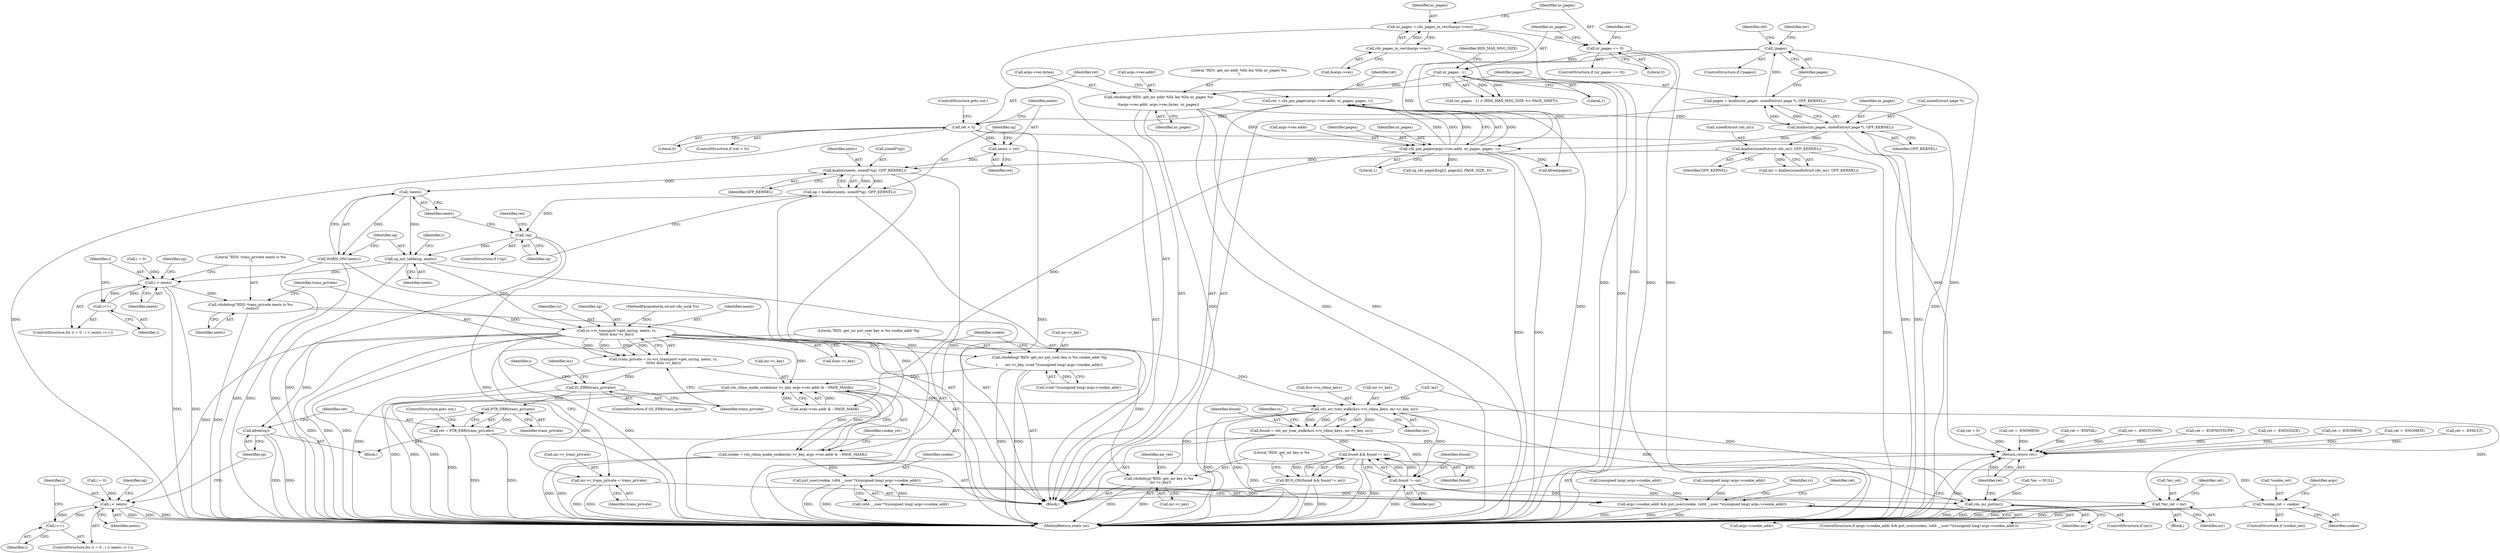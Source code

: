digraph "0_linux_f3069c6d33f6ae63a1668737bc78aaaa51bff7ca@API" {
"1000313" [label="(Call,kcalloc(nents, sizeof(*sg), GFP_KERNEL))"];
"1000308" [label="(Call,nents = ret)"];
"1000304" [label="(Call,ret < 0)"];
"1000292" [label="(Call,ret = rds_pin_pages(args->vec.addr, nr_pages, pages, 1))"];
"1000294" [label="(Call,rds_pin_pages(args->vec.addr, nr_pages, pages, 1))"];
"1000192" [label="(Call,rdsdebug(\"RDS: get_mr addr %llx len %llu nr_pages %u\n\",\n\t\targs->vec.addr, args->vec.bytes, nr_pages))"];
"1000180" [label="(Call,nr_pages - 1)"];
"1000169" [label="(Call,nr_pages == 0)"];
"1000161" [label="(Call,nr_pages = rds_pages_in_vec(&args->vec))"];
"1000163" [label="(Call,rds_pages_in_vec(&args->vec))"];
"1000207" [label="(Call,kcalloc(nr_pages, sizeof(struct page *), GFP_KERNEL))"];
"1000213" [label="(Call,!pages)"];
"1000205" [label="(Call,pages = kcalloc(nr_pages, sizeof(struct page *), GFP_KERNEL))"];
"1000223" [label="(Call,kzalloc(sizeof(struct rds_mr), GFP_KERNEL))"];
"1000311" [label="(Call,sg = kcalloc(nents, sizeof(*sg), GFP_KERNEL))"];
"1000320" [label="(Call,!sg)"];
"1000331" [label="(Call,sg_init_table(sg, nents))"];
"1000338" [label="(Call,i < nents)"];
"1000341" [label="(Call,i++)"];
"1000353" [label="(Call,rdsdebug(\"RDS: trans_private nents is %u\n\", nents))"];
"1000358" [label="(Call,rs->rs_transport->get_mr(sg, nents, rs,\n\t\t\t\t\t\t &mr->r_key))"];
"1000356" [label="(Call,trans_private = rs->rs_transport->get_mr(sg, nents, rs,\n\t\t\t\t\t\t &mr->r_key))"];
"1000367" [label="(Call,IS_ERR(trans_private))"];
"1000389" [label="(Call,PTR_ERR(trans_private))"];
"1000387" [label="(Call,ret = PTR_ERR(trans_private))"];
"1000504" [label="(Return,return ret;)"];
"1000392" [label="(Call,mr->r_trans_private = trans_private)"];
"1000374" [label="(Call,i < nents)"];
"1000377" [label="(Call,i++)"];
"1000385" [label="(Call,kfree(sg))"];
"1000397" [label="(Call,rdsdebug(\"RDS: get_mr put_user key is %x cookie_addr %p\n\",\n\t       mr->r_key, (void *)(unsigned long) args->cookie_addr))"];
"1000411" [label="(Call,rds_rdma_make_cookie(mr->r_key, args->vec.addr & ~PAGE_MASK))"];
"1000409" [label="(Call,cookie = rds_rdma_make_cookie(mr->r_key, args->vec.addr & ~PAGE_MASK))"];
"1000424" [label="(Call,*cookie_ret = cookie)"];
"1000433" [label="(Call,put_user(cookie, (u64 __user *)(unsigned long) args->cookie_addr))"];
"1000429" [label="(Call,args->cookie_addr && put_user(cookie, (u64 __user *)(unsigned long) args->cookie_addr))"];
"1000456" [label="(Call,rds_mr_tree_walk(&rs->rs_rdma_keys, mr->r_key, mr))"];
"1000454" [label="(Call,found = rds_mr_tree_walk(&rs->rs_rdma_keys, mr->r_key, mr))"];
"1000472" [label="(Call,found && found != mr)"];
"1000471" [label="(Call,BUG_ON(found && found != mr))"];
"1000474" [label="(Call,found != mr)"];
"1000490" [label="(Call,*mr_ret = mr)"];
"1000502" [label="(Call,rds_mr_put(mr))"];
"1000477" [label="(Call,rdsdebug(\"RDS: get_mr key is %x\n\", mr->r_key))"];
"1000329" [label="(Call,!nents)"];
"1000328" [label="(Call,WARN_ON(!nents))"];
"1000430" [label="(Call,args->cookie_addr)"];
"1000173" [label="(Call,ret = -EINVAL)"];
"1000179" [label="(Call,(nr_pages - 1) > (RDS_MAX_MSG_SIZE >> PAGE_SHIFT))"];
"1000433" [label="(Call,put_user(cookie, (u64 __user *)(unsigned long) args->cookie_addr))"];
"1000213" [label="(Call,!pages)"];
"1000169" [label="(Call,nr_pages == 0)"];
"1000168" [label="(ControlStructure,if (nr_pages == 0))"];
"1000223" [label="(Call,kzalloc(sizeof(struct rds_mr), GFP_KERNEL))"];
"1000143" [label="(Call,ret = -ENOTCONN)"];
"1000307" [label="(ControlStructure,goto out;)"];
"1000383" [label="(Identifier,sg)"];
"1000505" [label="(Identifier,ret)"];
"1000343" [label="(Call,sg_set_page(&sg[i], pages[i], PAGE_SIZE, 0))"];
"1000156" [label="(Call,ret = -EOPNOTSUPP)"];
"1000340" [label="(Identifier,nents)"];
"1000302" [label="(Literal,1)"];
"1000311" [label="(Call,sg = kcalloc(nents, sizeof(*sg), GFP_KERNEL))"];
"1000324" [label="(Identifier,ret)"];
"1000162" [label="(Identifier,nr_pages)"];
"1000366" [label="(ControlStructure,if (IS_ERR(trans_private)))"];
"1000318" [label="(Identifier,GFP_KERNEL)"];
"1000378" [label="(Identifier,i)"];
"1000404" [label="(Call,(unsigned long) args->cookie_addr)"];
"1000431" [label="(Identifier,args)"];
"1000410" [label="(Identifier,cookie)"];
"1000457" [label="(Call,&rs->rs_rdma_keys)"];
"1000484" [label="(Block,)"];
"1000206" [label="(Identifier,pages)"];
"1000187" [label="(Call,ret = -EMSGSIZE)"];
"1000399" [label="(Call,mr->r_key)"];
"1000319" [label="(ControlStructure,if (!sg))"];
"1000212" [label="(ControlStructure,if (!pages))"];
"1000330" [label="(Identifier,nents)"];
"1000304" [label="(Call,ret < 0)"];
"1000461" [label="(Call,mr->r_key)"];
"1000334" [label="(ControlStructure,for (i = 0 ; i < nents; i++))"];
"1000371" [label="(Call,i = 0)"];
"1000211" [label="(Identifier,GFP_KERNEL)"];
"1000491" [label="(Call,*mr_ret)"];
"1000335" [label="(Call,i = 0)"];
"1000193" [label="(Literal,\"RDS: get_mr addr %llx len %llu nr_pages %u\n\")"];
"1000207" [label="(Call,kcalloc(nr_pages, sizeof(struct page *), GFP_KERNEL))"];
"1000199" [label="(Call,args->vec.bytes)"];
"1000306" [label="(Literal,0)"];
"1000323" [label="(Call,ret = -ENOMEM)"];
"1000393" [label="(Call,mr->r_trans_private)"];
"1000226" [label="(Identifier,GFP_KERNEL)"];
"1000506" [label="(MethodReturn,static int)"];
"1000391" [label="(ControlStructure,goto out;)"];
"1000221" [label="(Call,mr = kzalloc(sizeof(struct rds_mr), GFP_KERNEL))"];
"1000456" [label="(Call,rds_mr_tree_walk(&rs->rs_rdma_keys, mr->r_key, mr))"];
"1000427" [label="(Identifier,cookie)"];
"1000502" [label="(Call,rds_mr_put(mr))"];
"1000357" [label="(Identifier,trans_private)"];
"1000194" [label="(Call,args->vec.addr)"];
"1000171" [label="(Literal,0)"];
"1000163" [label="(Call,rds_pages_in_vec(&args->vec))"];
"1000320" [label="(Call,!sg)"];
"1000231" [label="(Call,ret = -ENOMEM)"];
"1000504" [label="(Return,return ret;)"];
"1000181" [label="(Identifier,nr_pages)"];
"1000474" [label="(Call,found != mr)"];
"1000425" [label="(Call,*cookie_ret)"];
"1000217" [label="(Identifier,ret)"];
"1000468" [label="(Identifier,rs)"];
"1000367" [label="(Call,IS_ERR(trans_private))"];
"1000339" [label="(Identifier,i)"];
"1000402" [label="(Call,(void *)(unsigned long) args->cookie_addr)"];
"1000354" [label="(Literal,\"RDS: trans_private nents is %u\n\")"];
"1000342" [label="(Identifier,i)"];
"1000394" [label="(Identifier,mr)"];
"1000415" [label="(Call,args->vec.addr & ~PAGE_MASK)"];
"1000192" [label="(Call,rdsdebug(\"RDS: get_mr addr %llx len %llu nr_pages %u\n\",\n\t\targs->vec.addr, args->vec.bytes, nr_pages))"];
"1000305" [label="(Identifier,ret)"];
"1000500" [label="(ControlStructure,if (mr))"];
"1000455" [label="(Identifier,found)"];
"1000495" [label="(Identifier,ret)"];
"1000398" [label="(Literal,\"RDS: get_mr put_user key is %x cookie_addr %p\n\")"];
"1000292" [label="(Call,ret = rds_pin_pages(args->vec.addr, nr_pages, pages, 1))"];
"1000396" [label="(Identifier,trans_private)"];
"1000314" [label="(Identifier,nents)"];
"1000437" [label="(Call,(unsigned long) args->cookie_addr)"];
"1000472" [label="(Call,found && found != mr)"];
"1000295" [label="(Call,args->vec.addr)"];
"1000409" [label="(Call,cookie = rds_rdma_make_cookie(mr->r_key, args->vec.addr & ~PAGE_MASK))"];
"1000208" [label="(Identifier,nr_pages)"];
"1000370" [label="(ControlStructure,for (i = 0 ; i < nents; i++))"];
"1000353" [label="(Call,rdsdebug(\"RDS: trans_private nents is %u\n\", nents))"];
"1000356" [label="(Call,trans_private = rs->rs_transport->get_mr(sg, nents, rs,\n\t\t\t\t\t\t &mr->r_key))"];
"1000346" [label="(Identifier,sg)"];
"1000362" [label="(Call,&mr->r_key)"];
"1000309" [label="(Identifier,nents)"];
"1000475" [label="(Identifier,found)"];
"1000451" [label="(Identifier,rs)"];
"1000423" [label="(Identifier,cookie_ret)"];
"1000478" [label="(Literal,\"RDS: get_mr key is %x\n\")"];
"1000308" [label="(Call,nents = ret)"];
"1000374" [label="(Call,i < nents)"];
"1000377" [label="(Call,i++)"];
"1000476" [label="(Identifier,mr)"];
"1000336" [label="(Identifier,i)"];
"1000454" [label="(Call,found = rds_mr_tree_walk(&rs->rs_rdma_keys, mr->r_key, mr))"];
"1000376" [label="(Identifier,nents)"];
"1000303" [label="(ControlStructure,if (ret < 0))"];
"1000333" [label="(Identifier,nents)"];
"1000434" [label="(Identifier,cookie)"];
"1000392" [label="(Call,mr->r_trans_private = trans_private)"];
"1000412" [label="(Call,mr->r_key)"];
"1000444" [label="(Identifier,ret)"];
"1000209" [label="(Call,sizeof(struct page *))"];
"1000359" [label="(Identifier,sg)"];
"1000109" [label="(MethodParameterIn,struct rds_sock *rs)"];
"1000113" [label="(Block,)"];
"1000390" [label="(Identifier,trans_private)"];
"1000422" [label="(ControlStructure,if (cookie_ret))"];
"1000479" [label="(Call,mr->r_key)"];
"1000372" [label="(Identifier,i)"];
"1000483" [label="(Identifier,mr_ret)"];
"1000477" [label="(Call,rdsdebug(\"RDS: get_mr key is %x\n\", mr->r_key))"];
"1000388" [label="(Identifier,ret)"];
"1000170" [label="(Identifier,nr_pages)"];
"1000503" [label="(Identifier,mr)"];
"1000429" [label="(Call,args->cookie_addr && put_user(cookie, (u64 __user *)(unsigned long) args->cookie_addr))"];
"1000164" [label="(Call,&args->vec)"];
"1000180" [label="(Call,nr_pages - 1)"];
"1000471" [label="(Call,BUG_ON(found && found != mr))"];
"1000205" [label="(Call,pages = kcalloc(nr_pages, sizeof(struct page *), GFP_KERNEL))"];
"1000161" [label="(Call,nr_pages = rds_pages_in_vec(&args->vec))"];
"1000360" [label="(Identifier,nents)"];
"1000204" [label="(Identifier,nr_pages)"];
"1000361" [label="(Identifier,rs)"];
"1000493" [label="(Identifier,mr)"];
"1000389" [label="(Call,PTR_ERR(trans_private))"];
"1000315" [label="(Call,sizeof(*sg))"];
"1000310" [label="(Identifier,ret)"];
"1000411" [label="(Call,rds_rdma_make_cookie(mr->r_key, args->vec.addr & ~PAGE_MASK))"];
"1000301" [label="(Identifier,pages)"];
"1000332" [label="(Identifier,sg)"];
"1000375" [label="(Identifier,i)"];
"1000369" [label="(Block,)"];
"1000313" [label="(Call,kcalloc(nents, sizeof(*sg), GFP_KERNEL))"];
"1000214" [label="(Identifier,pages)"];
"1000174" [label="(Identifier,ret)"];
"1000443" [label="(Call,ret = -EFAULT)"];
"1000224" [label="(Call,sizeof(struct rds_mr))"];
"1000368" [label="(Identifier,trans_private)"];
"1000464" [label="(Identifier,mr)"];
"1000321" [label="(Identifier,sg)"];
"1000115" [label="(Call,*mr = NULL)"];
"1000386" [label="(Identifier,sg)"];
"1000358" [label="(Call,rs->rs_transport->get_mr(sg, nents, rs,\n\t\t\t\t\t\t &mr->r_key))"];
"1000329" [label="(Call,!nents)"];
"1000385" [label="(Call,kfree(sg))"];
"1000397" [label="(Call,rdsdebug(\"RDS: get_mr put_user key is %x cookie_addr %p\n\",\n\t       mr->r_key, (void *)(unsigned long) args->cookie_addr))"];
"1000222" [label="(Identifier,mr)"];
"1000490" [label="(Call,*mr_ret = mr)"];
"1000498" [label="(Call,kfree(pages))"];
"1000294" [label="(Call,rds_pin_pages(args->vec.addr, nr_pages, pages, 1))"];
"1000328" [label="(Call,WARN_ON(!nents))"];
"1000355" [label="(Identifier,nents)"];
"1000435" [label="(Call,(u64 __user *)(unsigned long) args->cookie_addr)"];
"1000473" [label="(Identifier,found)"];
"1000428" [label="(ControlStructure,if (args->cookie_addr && put_user(cookie, (u64 __user *)(unsigned long) args->cookie_addr)))"];
"1000341" [label="(Call,i++)"];
"1000338" [label="(Call,i < nents)"];
"1000228" [label="(Call,!mr)"];
"1000331" [label="(Call,sg_init_table(sg, nents))"];
"1000293" [label="(Identifier,ret)"];
"1000387" [label="(Call,ret = PTR_ERR(trans_private))"];
"1000312" [label="(Identifier,sg)"];
"1000300" [label="(Identifier,nr_pages)"];
"1000424" [label="(Call,*cookie_ret = cookie)"];
"1000182" [label="(Literal,1)"];
"1000494" [label="(Call,ret = 0)"];
"1000216" [label="(Call,ret = -ENOMEM)"];
"1000184" [label="(Identifier,RDS_MAX_MSG_SIZE)"];
"1000313" -> "1000311"  [label="AST: "];
"1000313" -> "1000318"  [label="CFG: "];
"1000314" -> "1000313"  [label="AST: "];
"1000315" -> "1000313"  [label="AST: "];
"1000318" -> "1000313"  [label="AST: "];
"1000311" -> "1000313"  [label="CFG: "];
"1000313" -> "1000506"  [label="DDG: "];
"1000313" -> "1000506"  [label="DDG: "];
"1000313" -> "1000311"  [label="DDG: "];
"1000313" -> "1000311"  [label="DDG: "];
"1000308" -> "1000313"  [label="DDG: "];
"1000223" -> "1000313"  [label="DDG: "];
"1000313" -> "1000329"  [label="DDG: "];
"1000308" -> "1000113"  [label="AST: "];
"1000308" -> "1000310"  [label="CFG: "];
"1000309" -> "1000308"  [label="AST: "];
"1000310" -> "1000308"  [label="AST: "];
"1000312" -> "1000308"  [label="CFG: "];
"1000304" -> "1000308"  [label="DDG: "];
"1000304" -> "1000303"  [label="AST: "];
"1000304" -> "1000306"  [label="CFG: "];
"1000305" -> "1000304"  [label="AST: "];
"1000306" -> "1000304"  [label="AST: "];
"1000307" -> "1000304"  [label="CFG: "];
"1000309" -> "1000304"  [label="CFG: "];
"1000304" -> "1000506"  [label="DDG: "];
"1000304" -> "1000506"  [label="DDG: "];
"1000292" -> "1000304"  [label="DDG: "];
"1000304" -> "1000504"  [label="DDG: "];
"1000292" -> "1000113"  [label="AST: "];
"1000292" -> "1000294"  [label="CFG: "];
"1000293" -> "1000292"  [label="AST: "];
"1000294" -> "1000292"  [label="AST: "];
"1000305" -> "1000292"  [label="CFG: "];
"1000292" -> "1000506"  [label="DDG: "];
"1000294" -> "1000292"  [label="DDG: "];
"1000294" -> "1000292"  [label="DDG: "];
"1000294" -> "1000292"  [label="DDG: "];
"1000294" -> "1000292"  [label="DDG: "];
"1000294" -> "1000302"  [label="CFG: "];
"1000295" -> "1000294"  [label="AST: "];
"1000300" -> "1000294"  [label="AST: "];
"1000301" -> "1000294"  [label="AST: "];
"1000302" -> "1000294"  [label="AST: "];
"1000294" -> "1000506"  [label="DDG: "];
"1000294" -> "1000506"  [label="DDG: "];
"1000192" -> "1000294"  [label="DDG: "];
"1000207" -> "1000294"  [label="DDG: "];
"1000213" -> "1000294"  [label="DDG: "];
"1000294" -> "1000343"  [label="DDG: "];
"1000294" -> "1000415"  [label="DDG: "];
"1000294" -> "1000498"  [label="DDG: "];
"1000192" -> "1000113"  [label="AST: "];
"1000192" -> "1000204"  [label="CFG: "];
"1000193" -> "1000192"  [label="AST: "];
"1000194" -> "1000192"  [label="AST: "];
"1000199" -> "1000192"  [label="AST: "];
"1000204" -> "1000192"  [label="AST: "];
"1000206" -> "1000192"  [label="CFG: "];
"1000192" -> "1000506"  [label="DDG: "];
"1000192" -> "1000506"  [label="DDG: "];
"1000192" -> "1000506"  [label="DDG: "];
"1000180" -> "1000192"  [label="DDG: "];
"1000192" -> "1000207"  [label="DDG: "];
"1000180" -> "1000179"  [label="AST: "];
"1000180" -> "1000182"  [label="CFG: "];
"1000181" -> "1000180"  [label="AST: "];
"1000182" -> "1000180"  [label="AST: "];
"1000184" -> "1000180"  [label="CFG: "];
"1000180" -> "1000506"  [label="DDG: "];
"1000180" -> "1000179"  [label="DDG: "];
"1000180" -> "1000179"  [label="DDG: "];
"1000169" -> "1000180"  [label="DDG: "];
"1000169" -> "1000168"  [label="AST: "];
"1000169" -> "1000171"  [label="CFG: "];
"1000170" -> "1000169"  [label="AST: "];
"1000171" -> "1000169"  [label="AST: "];
"1000174" -> "1000169"  [label="CFG: "];
"1000181" -> "1000169"  [label="CFG: "];
"1000169" -> "1000506"  [label="DDG: "];
"1000169" -> "1000506"  [label="DDG: "];
"1000161" -> "1000169"  [label="DDG: "];
"1000161" -> "1000113"  [label="AST: "];
"1000161" -> "1000163"  [label="CFG: "];
"1000162" -> "1000161"  [label="AST: "];
"1000163" -> "1000161"  [label="AST: "];
"1000170" -> "1000161"  [label="CFG: "];
"1000161" -> "1000506"  [label="DDG: "];
"1000163" -> "1000161"  [label="DDG: "];
"1000163" -> "1000164"  [label="CFG: "];
"1000164" -> "1000163"  [label="AST: "];
"1000163" -> "1000506"  [label="DDG: "];
"1000207" -> "1000205"  [label="AST: "];
"1000207" -> "1000211"  [label="CFG: "];
"1000208" -> "1000207"  [label="AST: "];
"1000209" -> "1000207"  [label="AST: "];
"1000211" -> "1000207"  [label="AST: "];
"1000205" -> "1000207"  [label="CFG: "];
"1000207" -> "1000506"  [label="DDG: "];
"1000207" -> "1000506"  [label="DDG: "];
"1000207" -> "1000205"  [label="DDG: "];
"1000207" -> "1000205"  [label="DDG: "];
"1000207" -> "1000223"  [label="DDG: "];
"1000213" -> "1000212"  [label="AST: "];
"1000213" -> "1000214"  [label="CFG: "];
"1000214" -> "1000213"  [label="AST: "];
"1000217" -> "1000213"  [label="CFG: "];
"1000222" -> "1000213"  [label="CFG: "];
"1000213" -> "1000506"  [label="DDG: "];
"1000205" -> "1000213"  [label="DDG: "];
"1000213" -> "1000498"  [label="DDG: "];
"1000205" -> "1000113"  [label="AST: "];
"1000206" -> "1000205"  [label="AST: "];
"1000214" -> "1000205"  [label="CFG: "];
"1000205" -> "1000506"  [label="DDG: "];
"1000223" -> "1000221"  [label="AST: "];
"1000223" -> "1000226"  [label="CFG: "];
"1000224" -> "1000223"  [label="AST: "];
"1000226" -> "1000223"  [label="AST: "];
"1000221" -> "1000223"  [label="CFG: "];
"1000223" -> "1000506"  [label="DDG: "];
"1000223" -> "1000221"  [label="DDG: "];
"1000311" -> "1000113"  [label="AST: "];
"1000312" -> "1000311"  [label="AST: "];
"1000321" -> "1000311"  [label="CFG: "];
"1000311" -> "1000506"  [label="DDG: "];
"1000311" -> "1000320"  [label="DDG: "];
"1000320" -> "1000319"  [label="AST: "];
"1000320" -> "1000321"  [label="CFG: "];
"1000321" -> "1000320"  [label="AST: "];
"1000324" -> "1000320"  [label="CFG: "];
"1000330" -> "1000320"  [label="CFG: "];
"1000320" -> "1000506"  [label="DDG: "];
"1000320" -> "1000506"  [label="DDG: "];
"1000320" -> "1000331"  [label="DDG: "];
"1000331" -> "1000113"  [label="AST: "];
"1000331" -> "1000333"  [label="CFG: "];
"1000332" -> "1000331"  [label="AST: "];
"1000333" -> "1000331"  [label="AST: "];
"1000336" -> "1000331"  [label="CFG: "];
"1000331" -> "1000506"  [label="DDG: "];
"1000329" -> "1000331"  [label="DDG: "];
"1000331" -> "1000338"  [label="DDG: "];
"1000331" -> "1000358"  [label="DDG: "];
"1000338" -> "1000334"  [label="AST: "];
"1000338" -> "1000340"  [label="CFG: "];
"1000339" -> "1000338"  [label="AST: "];
"1000340" -> "1000338"  [label="AST: "];
"1000346" -> "1000338"  [label="CFG: "];
"1000354" -> "1000338"  [label="CFG: "];
"1000338" -> "1000506"  [label="DDG: "];
"1000338" -> "1000506"  [label="DDG: "];
"1000335" -> "1000338"  [label="DDG: "];
"1000341" -> "1000338"  [label="DDG: "];
"1000338" -> "1000341"  [label="DDG: "];
"1000338" -> "1000353"  [label="DDG: "];
"1000341" -> "1000334"  [label="AST: "];
"1000341" -> "1000342"  [label="CFG: "];
"1000342" -> "1000341"  [label="AST: "];
"1000339" -> "1000341"  [label="CFG: "];
"1000353" -> "1000113"  [label="AST: "];
"1000353" -> "1000355"  [label="CFG: "];
"1000354" -> "1000353"  [label="AST: "];
"1000355" -> "1000353"  [label="AST: "];
"1000357" -> "1000353"  [label="CFG: "];
"1000353" -> "1000506"  [label="DDG: "];
"1000353" -> "1000358"  [label="DDG: "];
"1000358" -> "1000356"  [label="AST: "];
"1000358" -> "1000362"  [label="CFG: "];
"1000359" -> "1000358"  [label="AST: "];
"1000360" -> "1000358"  [label="AST: "];
"1000361" -> "1000358"  [label="AST: "];
"1000362" -> "1000358"  [label="AST: "];
"1000356" -> "1000358"  [label="CFG: "];
"1000358" -> "1000506"  [label="DDG: "];
"1000358" -> "1000506"  [label="DDG: "];
"1000358" -> "1000506"  [label="DDG: "];
"1000358" -> "1000506"  [label="DDG: "];
"1000358" -> "1000356"  [label="DDG: "];
"1000358" -> "1000356"  [label="DDG: "];
"1000358" -> "1000356"  [label="DDG: "];
"1000358" -> "1000356"  [label="DDG: "];
"1000109" -> "1000358"  [label="DDG: "];
"1000358" -> "1000374"  [label="DDG: "];
"1000358" -> "1000385"  [label="DDG: "];
"1000358" -> "1000397"  [label="DDG: "];
"1000358" -> "1000411"  [label="DDG: "];
"1000358" -> "1000456"  [label="DDG: "];
"1000358" -> "1000477"  [label="DDG: "];
"1000356" -> "1000113"  [label="AST: "];
"1000357" -> "1000356"  [label="AST: "];
"1000368" -> "1000356"  [label="CFG: "];
"1000356" -> "1000506"  [label="DDG: "];
"1000356" -> "1000367"  [label="DDG: "];
"1000367" -> "1000366"  [label="AST: "];
"1000367" -> "1000368"  [label="CFG: "];
"1000368" -> "1000367"  [label="AST: "];
"1000372" -> "1000367"  [label="CFG: "];
"1000394" -> "1000367"  [label="CFG: "];
"1000367" -> "1000506"  [label="DDG: "];
"1000367" -> "1000389"  [label="DDG: "];
"1000367" -> "1000392"  [label="DDG: "];
"1000389" -> "1000387"  [label="AST: "];
"1000389" -> "1000390"  [label="CFG: "];
"1000390" -> "1000389"  [label="AST: "];
"1000387" -> "1000389"  [label="CFG: "];
"1000389" -> "1000506"  [label="DDG: "];
"1000389" -> "1000387"  [label="DDG: "];
"1000387" -> "1000369"  [label="AST: "];
"1000388" -> "1000387"  [label="AST: "];
"1000391" -> "1000387"  [label="CFG: "];
"1000387" -> "1000506"  [label="DDG: "];
"1000387" -> "1000506"  [label="DDG: "];
"1000387" -> "1000504"  [label="DDG: "];
"1000504" -> "1000113"  [label="AST: "];
"1000504" -> "1000505"  [label="CFG: "];
"1000505" -> "1000504"  [label="AST: "];
"1000506" -> "1000504"  [label="CFG: "];
"1000504" -> "1000506"  [label="DDG: "];
"1000505" -> "1000504"  [label="DDG: "];
"1000187" -> "1000504"  [label="DDG: "];
"1000156" -> "1000504"  [label="DDG: "];
"1000216" -> "1000504"  [label="DDG: "];
"1000143" -> "1000504"  [label="DDG: "];
"1000494" -> "1000504"  [label="DDG: "];
"1000323" -> "1000504"  [label="DDG: "];
"1000231" -> "1000504"  [label="DDG: "];
"1000173" -> "1000504"  [label="DDG: "];
"1000443" -> "1000504"  [label="DDG: "];
"1000392" -> "1000113"  [label="AST: "];
"1000392" -> "1000396"  [label="CFG: "];
"1000393" -> "1000392"  [label="AST: "];
"1000396" -> "1000392"  [label="AST: "];
"1000398" -> "1000392"  [label="CFG: "];
"1000392" -> "1000506"  [label="DDG: "];
"1000392" -> "1000506"  [label="DDG: "];
"1000374" -> "1000370"  [label="AST: "];
"1000374" -> "1000376"  [label="CFG: "];
"1000375" -> "1000374"  [label="AST: "];
"1000376" -> "1000374"  [label="AST: "];
"1000383" -> "1000374"  [label="CFG: "];
"1000386" -> "1000374"  [label="CFG: "];
"1000374" -> "1000506"  [label="DDG: "];
"1000374" -> "1000506"  [label="DDG: "];
"1000374" -> "1000506"  [label="DDG: "];
"1000377" -> "1000374"  [label="DDG: "];
"1000371" -> "1000374"  [label="DDG: "];
"1000374" -> "1000377"  [label="DDG: "];
"1000377" -> "1000370"  [label="AST: "];
"1000377" -> "1000378"  [label="CFG: "];
"1000378" -> "1000377"  [label="AST: "];
"1000375" -> "1000377"  [label="CFG: "];
"1000385" -> "1000369"  [label="AST: "];
"1000385" -> "1000386"  [label="CFG: "];
"1000386" -> "1000385"  [label="AST: "];
"1000388" -> "1000385"  [label="CFG: "];
"1000385" -> "1000506"  [label="DDG: "];
"1000385" -> "1000506"  [label="DDG: "];
"1000397" -> "1000113"  [label="AST: "];
"1000397" -> "1000402"  [label="CFG: "];
"1000398" -> "1000397"  [label="AST: "];
"1000399" -> "1000397"  [label="AST: "];
"1000402" -> "1000397"  [label="AST: "];
"1000410" -> "1000397"  [label="CFG: "];
"1000397" -> "1000506"  [label="DDG: "];
"1000397" -> "1000506"  [label="DDG: "];
"1000402" -> "1000397"  [label="DDG: "];
"1000397" -> "1000411"  [label="DDG: "];
"1000411" -> "1000409"  [label="AST: "];
"1000411" -> "1000415"  [label="CFG: "];
"1000412" -> "1000411"  [label="AST: "];
"1000415" -> "1000411"  [label="AST: "];
"1000409" -> "1000411"  [label="CFG: "];
"1000411" -> "1000506"  [label="DDG: "];
"1000411" -> "1000506"  [label="DDG: "];
"1000411" -> "1000409"  [label="DDG: "];
"1000411" -> "1000409"  [label="DDG: "];
"1000415" -> "1000411"  [label="DDG: "];
"1000415" -> "1000411"  [label="DDG: "];
"1000411" -> "1000456"  [label="DDG: "];
"1000409" -> "1000113"  [label="AST: "];
"1000410" -> "1000409"  [label="AST: "];
"1000423" -> "1000409"  [label="CFG: "];
"1000409" -> "1000506"  [label="DDG: "];
"1000409" -> "1000506"  [label="DDG: "];
"1000409" -> "1000424"  [label="DDG: "];
"1000409" -> "1000433"  [label="DDG: "];
"1000424" -> "1000422"  [label="AST: "];
"1000424" -> "1000427"  [label="CFG: "];
"1000425" -> "1000424"  [label="AST: "];
"1000427" -> "1000424"  [label="AST: "];
"1000431" -> "1000424"  [label="CFG: "];
"1000424" -> "1000506"  [label="DDG: "];
"1000424" -> "1000506"  [label="DDG: "];
"1000433" -> "1000429"  [label="AST: "];
"1000433" -> "1000435"  [label="CFG: "];
"1000434" -> "1000433"  [label="AST: "];
"1000435" -> "1000433"  [label="AST: "];
"1000429" -> "1000433"  [label="CFG: "];
"1000433" -> "1000506"  [label="DDG: "];
"1000433" -> "1000506"  [label="DDG: "];
"1000433" -> "1000429"  [label="DDG: "];
"1000433" -> "1000429"  [label="DDG: "];
"1000435" -> "1000433"  [label="DDG: "];
"1000429" -> "1000428"  [label="AST: "];
"1000429" -> "1000430"  [label="CFG: "];
"1000430" -> "1000429"  [label="AST: "];
"1000444" -> "1000429"  [label="CFG: "];
"1000451" -> "1000429"  [label="CFG: "];
"1000429" -> "1000506"  [label="DDG: "];
"1000429" -> "1000506"  [label="DDG: "];
"1000429" -> "1000506"  [label="DDG: "];
"1000404" -> "1000429"  [label="DDG: "];
"1000437" -> "1000429"  [label="DDG: "];
"1000456" -> "1000454"  [label="AST: "];
"1000456" -> "1000464"  [label="CFG: "];
"1000457" -> "1000456"  [label="AST: "];
"1000461" -> "1000456"  [label="AST: "];
"1000464" -> "1000456"  [label="AST: "];
"1000454" -> "1000456"  [label="CFG: "];
"1000456" -> "1000506"  [label="DDG: "];
"1000456" -> "1000506"  [label="DDG: "];
"1000456" -> "1000454"  [label="DDG: "];
"1000456" -> "1000454"  [label="DDG: "];
"1000456" -> "1000454"  [label="DDG: "];
"1000228" -> "1000456"  [label="DDG: "];
"1000456" -> "1000474"  [label="DDG: "];
"1000456" -> "1000477"  [label="DDG: "];
"1000456" -> "1000490"  [label="DDG: "];
"1000456" -> "1000502"  [label="DDG: "];
"1000454" -> "1000113"  [label="AST: "];
"1000455" -> "1000454"  [label="AST: "];
"1000468" -> "1000454"  [label="CFG: "];
"1000454" -> "1000506"  [label="DDG: "];
"1000454" -> "1000472"  [label="DDG: "];
"1000454" -> "1000474"  [label="DDG: "];
"1000472" -> "1000471"  [label="AST: "];
"1000472" -> "1000473"  [label="CFG: "];
"1000472" -> "1000474"  [label="CFG: "];
"1000473" -> "1000472"  [label="AST: "];
"1000474" -> "1000472"  [label="AST: "];
"1000471" -> "1000472"  [label="CFG: "];
"1000472" -> "1000506"  [label="DDG: "];
"1000472" -> "1000506"  [label="DDG: "];
"1000472" -> "1000471"  [label="DDG: "];
"1000472" -> "1000471"  [label="DDG: "];
"1000474" -> "1000472"  [label="DDG: "];
"1000474" -> "1000472"  [label="DDG: "];
"1000471" -> "1000113"  [label="AST: "];
"1000478" -> "1000471"  [label="CFG: "];
"1000471" -> "1000506"  [label="DDG: "];
"1000471" -> "1000506"  [label="DDG: "];
"1000474" -> "1000476"  [label="CFG: "];
"1000475" -> "1000474"  [label="AST: "];
"1000476" -> "1000474"  [label="AST: "];
"1000474" -> "1000506"  [label="DDG: "];
"1000474" -> "1000490"  [label="DDG: "];
"1000474" -> "1000502"  [label="DDG: "];
"1000490" -> "1000484"  [label="AST: "];
"1000490" -> "1000493"  [label="CFG: "];
"1000491" -> "1000490"  [label="AST: "];
"1000493" -> "1000490"  [label="AST: "];
"1000495" -> "1000490"  [label="CFG: "];
"1000490" -> "1000506"  [label="DDG: "];
"1000490" -> "1000506"  [label="DDG: "];
"1000502" -> "1000500"  [label="AST: "];
"1000502" -> "1000503"  [label="CFG: "];
"1000503" -> "1000502"  [label="AST: "];
"1000505" -> "1000502"  [label="CFG: "];
"1000502" -> "1000506"  [label="DDG: "];
"1000502" -> "1000506"  [label="DDG: "];
"1000115" -> "1000502"  [label="DDG: "];
"1000228" -> "1000502"  [label="DDG: "];
"1000477" -> "1000113"  [label="AST: "];
"1000477" -> "1000479"  [label="CFG: "];
"1000478" -> "1000477"  [label="AST: "];
"1000479" -> "1000477"  [label="AST: "];
"1000483" -> "1000477"  [label="CFG: "];
"1000477" -> "1000506"  [label="DDG: "];
"1000477" -> "1000506"  [label="DDG: "];
"1000329" -> "1000328"  [label="AST: "];
"1000329" -> "1000330"  [label="CFG: "];
"1000330" -> "1000329"  [label="AST: "];
"1000328" -> "1000329"  [label="CFG: "];
"1000329" -> "1000328"  [label="DDG: "];
"1000328" -> "1000113"  [label="AST: "];
"1000332" -> "1000328"  [label="CFG: "];
"1000328" -> "1000506"  [label="DDG: "];
"1000328" -> "1000506"  [label="DDG: "];
}
